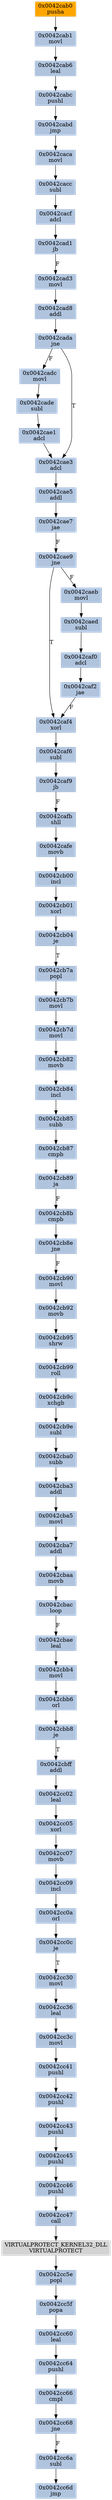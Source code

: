 strict digraph G {
	graph [bgcolor=transparent,
		name=G
	];
	node [color=lightsteelblue,
		fillcolor=lightsteelblue,
		shape=rectangle,
		style=filled
	];
	"0x0042cabd"	[label="0x0042cabd
jmp"];
	"0x0042caca"	[label="0x0042caca
movl"];
	"0x0042cabd" -> "0x0042caca"	[color="#000000"];
	"0x0042caf2"	[label="0x0042caf2
jae"];
	"0x0042caf4"	[label="0x0042caf4
xorl"];
	"0x0042caf2" -> "0x0042caf4"	[color="#000000",
		label=F];
	"0x0042cc36"	[label="0x0042cc36
leal"];
	"0x0042cc3c"	[label="0x0042cc3c
movl"];
	"0x0042cc36" -> "0x0042cc3c"	[color="#000000"];
	"0x0042cafe"	[label="0x0042cafe
movb"];
	"0x0042cb00"	[label="0x0042cb00
incl"];
	"0x0042cafe" -> "0x0042cb00"	[color="#000000"];
	"0x0042cc6d"	[label="0x0042cc6d
jmp"];
	"0x0042cbb8"	[label="0x0042cbb8
je"];
	"0x0042cbff"	[label="0x0042cbff
addl"];
	"0x0042cbb8" -> "0x0042cbff"	[color="#000000",
		label=T];
	"0x0042caf6"	[label="0x0042caf6
subl"];
	"0x0042caf9"	[label="0x0042caf9
jb"];
	"0x0042caf6" -> "0x0042caf9"	[color="#000000"];
	"0x0042cba5"	[label="0x0042cba5
movl"];
	"0x0042cba7"	[label="0x0042cba7
addl"];
	"0x0042cba5" -> "0x0042cba7"	[color="#000000"];
	"0x0042cc07"	[label="0x0042cc07
movb"];
	"0x0042cc09"	[label="0x0042cc09
incl"];
	"0x0042cc07" -> "0x0042cc09"	[color="#000000"];
	"0x0042cc46"	[label="0x0042cc46
pushl"];
	"0x0042cc47"	[label="0x0042cc47
call"];
	"0x0042cc46" -> "0x0042cc47"	[color="#000000"];
	"0x0042cbac"	[label="0x0042cbac
loop"];
	"0x0042cbae"	[label="0x0042cbae
leal"];
	"0x0042cbac" -> "0x0042cbae"	[color="#000000",
		label=F];
	VIRTUALPROTECT_KERNEL32_DLL	[color=lightgrey,
		fillcolor=lightgrey,
		label="VIRTUALPROTECT_KERNEL32_DLL
VIRTUALPROTECT"];
	"0x0042cc5e"	[label="0x0042cc5e
popl"];
	VIRTUALPROTECT_KERNEL32_DLL -> "0x0042cc5e"	[color="#000000"];
	"0x0042cafb"	[label="0x0042cafb
shll"];
	"0x0042cafb" -> "0x0042cafe"	[color="#000000"];
	"0x0042caf0"	[label="0x0042caf0
adcl"];
	"0x0042caf0" -> "0x0042caf2"	[color="#000000"];
	"0x0042cacc"	[label="0x0042cacc
subl"];
	"0x0042caca" -> "0x0042cacc"	[color="#000000"];
	"0x0042cacf"	[label="0x0042cacf
adcl"];
	"0x0042cad1"	[label="0x0042cad1
jb"];
	"0x0042cacf" -> "0x0042cad1"	[color="#000000"];
	"0x0042cb7d"	[label="0x0042cb7d
movl"];
	"0x0042cb82"	[label="0x0042cb82
movb"];
	"0x0042cb7d" -> "0x0042cb82"	[color="#000000"];
	"0x0042cb90"	[label="0x0042cb90
movl"];
	"0x0042cb92"	[label="0x0042cb92
movb"];
	"0x0042cb90" -> "0x0042cb92"	[color="#000000"];
	"0x0042cadc"	[label="0x0042cadc
movl"];
	"0x0042cade"	[label="0x0042cade
subl"];
	"0x0042cadc" -> "0x0042cade"	[color="#000000"];
	"0x0042cb87"	[label="0x0042cb87
cmpb"];
	"0x0042cb89"	[label="0x0042cb89
ja"];
	"0x0042cb87" -> "0x0042cb89"	[color="#000000"];
	"0x0042cb01"	[label="0x0042cb01
xorl"];
	"0x0042cb04"	[label="0x0042cb04
je"];
	"0x0042cb01" -> "0x0042cb04"	[color="#000000"];
	"0x0042cc45"	[label="0x0042cc45
pushl"];
	"0x0042cc45" -> "0x0042cc46"	[color="#000000"];
	"0x0042cae7"	[label="0x0042cae7
jae"];
	"0x0042cae9"	[label="0x0042cae9
jne"];
	"0x0042cae7" -> "0x0042cae9"	[color="#000000",
		label=F];
	"0x0042cb8e"	[label="0x0042cb8e
jne"];
	"0x0042cb8e" -> "0x0042cb90"	[color="#000000",
		label=F];
	"0x0042cacc" -> "0x0042cacf"	[color="#000000"];
	"0x0042cc5f"	[label="0x0042cc5f
popa"];
	"0x0042cc5e" -> "0x0042cc5f"	[color="#000000"];
	"0x0042cad3"	[label="0x0042cad3
movl"];
	"0x0042cad1" -> "0x0042cad3"	[color="#000000",
		label=F];
	"0x0042caeb"	[label="0x0042caeb
movl"];
	"0x0042caed"	[label="0x0042caed
subl"];
	"0x0042caeb" -> "0x0042caed"	[color="#000000"];
	"0x0042cc30"	[label="0x0042cc30
movl"];
	"0x0042cc30" -> "0x0042cc36"	[color="#000000"];
	"0x0042cba0"	[label="0x0042cba0
subb"];
	"0x0042cba3"	[label="0x0042cba3
addl"];
	"0x0042cba0" -> "0x0042cba3"	[color="#000000"];
	"0x0042cc0a"	[label="0x0042cc0a
orl"];
	"0x0042cc09" -> "0x0042cc0a"	[color="#000000"];
	"0x0042cc64"	[label="0x0042cc64
pushl"];
	"0x0042cc66"	[label="0x0042cc66
cmpl"];
	"0x0042cc64" -> "0x0042cc66"	[color="#000000"];
	"0x0042cab6"	[label="0x0042cab6
leal"];
	"0x0042cabc"	[label="0x0042cabc
pushl"];
	"0x0042cab6" -> "0x0042cabc"	[color="#000000"];
	"0x0042cc05"	[label="0x0042cc05
xorl"];
	"0x0042cc05" -> "0x0042cc07"	[color="#000000"];
	"0x0042cae5"	[label="0x0042cae5
addl"];
	"0x0042cae5" -> "0x0042cae7"	[color="#000000"];
	"0x0042cae1"	[label="0x0042cae1
adcl"];
	"0x0042cade" -> "0x0042cae1"	[color="#000000"];
	"0x0042cad8"	[label="0x0042cad8
addl"];
	"0x0042cad3" -> "0x0042cad8"	[color="#000000"];
	"0x0042cb84"	[label="0x0042cb84
incl"];
	"0x0042cb82" -> "0x0042cb84"	[color="#000000"];
	"0x0042caf4" -> "0x0042caf6"	[color="#000000"];
	"0x0042cba3" -> "0x0042cba5"	[color="#000000"];
	"0x0042cb7b"	[label="0x0042cb7b
movl"];
	"0x0042cb7b" -> "0x0042cb7d"	[color="#000000"];
	"0x0042cb7a"	[label="0x0042cb7a
popl"];
	"0x0042cb7a" -> "0x0042cb7b"	[color="#000000"];
	"0x0042cb9e"	[label="0x0042cb9e
subl"];
	"0x0042cb9e" -> "0x0042cba0"	[color="#000000"];
	"0x0042cada"	[label="0x0042cada
jne"];
	"0x0042cada" -> "0x0042cadc"	[color="#000000",
		label=F];
	"0x0042cae3"	[label="0x0042cae3
adcl"];
	"0x0042cada" -> "0x0042cae3"	[color="#000000",
		label=T];
	"0x0042cab0"	[color=lightgrey,
		fillcolor=orange,
		label="0x0042cab0
pusha"];
	"0x0042cab1"	[label="0x0042cab1
movl"];
	"0x0042cab0" -> "0x0042cab1"	[color="#000000"];
	"0x0042cc47" -> VIRTUALPROTECT_KERNEL32_DLL	[color="#000000"];
	"0x0042cc6a"	[label="0x0042cc6a
subl"];
	"0x0042cc6a" -> "0x0042cc6d"	[color="#000000"];
	"0x0042cc02"	[label="0x0042cc02
leal"];
	"0x0042cc02" -> "0x0042cc05"	[color="#000000"];
	"0x0042cabc" -> "0x0042cabd"	[color="#000000"];
	"0x0042cbaa"	[label="0x0042cbaa
movb"];
	"0x0042cbaa" -> "0x0042cbac"	[color="#000000"];
	"0x0042cbb4"	[label="0x0042cbb4
movl"];
	"0x0042cbae" -> "0x0042cbb4"	[color="#000000"];
	"0x0042caf9" -> "0x0042cafb"	[color="#000000",
		label=F];
	"0x0042cb85"	[label="0x0042cb85
subb"];
	"0x0042cb85" -> "0x0042cb87"	[color="#000000"];
	"0x0042cc68"	[label="0x0042cc68
jne"];
	"0x0042cc66" -> "0x0042cc68"	[color="#000000"];
	"0x0042cc68" -> "0x0042cc6a"	[color="#000000",
		label=F];
	"0x0042cad8" -> "0x0042cada"	[color="#000000"];
	"0x0042cbb6"	[label="0x0042cbb6
orl"];
	"0x0042cbb4" -> "0x0042cbb6"	[color="#000000"];
	"0x0042cc42"	[label="0x0042cc42
pushl"];
	"0x0042cc43"	[label="0x0042cc43
pushl"];
	"0x0042cc42" -> "0x0042cc43"	[color="#000000"];
	"0x0042cb95"	[label="0x0042cb95
shrw"];
	"0x0042cb92" -> "0x0042cb95"	[color="#000000"];
	"0x0042cb8b"	[label="0x0042cb8b
cmpb"];
	"0x0042cb89" -> "0x0042cb8b"	[color="#000000",
		label=F];
	"0x0042cb8b" -> "0x0042cb8e"	[color="#000000"];
	"0x0042caed" -> "0x0042caf0"	[color="#000000"];
	"0x0042cba7" -> "0x0042cbaa"	[color="#000000"];
	"0x0042cbff" -> "0x0042cc02"	[color="#000000"];
	"0x0042cae1" -> "0x0042cae3"	[color="#000000"];
	"0x0042cae3" -> "0x0042cae5"	[color="#000000"];
	"0x0042cb99"	[label="0x0042cb99
roll"];
	"0x0042cb9c"	[label="0x0042cb9c
xchgb"];
	"0x0042cb99" -> "0x0042cb9c"	[color="#000000"];
	"0x0042cc41"	[label="0x0042cc41
pushl"];
	"0x0042cc41" -> "0x0042cc42"	[color="#000000"];
	"0x0042cbb6" -> "0x0042cbb8"	[color="#000000"];
	"0x0042cb84" -> "0x0042cb85"	[color="#000000"];
	"0x0042cc3c" -> "0x0042cc41"	[color="#000000"];
	"0x0042cc43" -> "0x0042cc45"	[color="#000000"];
	"0x0042cc0c"	[label="0x0042cc0c
je"];
	"0x0042cc0c" -> "0x0042cc30"	[color="#000000",
		label=T];
	"0x0042cb00" -> "0x0042cb01"	[color="#000000"];
	"0x0042cc60"	[label="0x0042cc60
leal"];
	"0x0042cc60" -> "0x0042cc64"	[color="#000000"];
	"0x0042cb9c" -> "0x0042cb9e"	[color="#000000"];
	"0x0042cab1" -> "0x0042cab6"	[color="#000000"];
	"0x0042cb95" -> "0x0042cb99"	[color="#000000"];
	"0x0042cc5f" -> "0x0042cc60"	[color="#000000"];
	"0x0042cb04" -> "0x0042cb7a"	[color="#000000",
		label=T];
	"0x0042cae9" -> "0x0042caeb"	[color="#000000",
		label=F];
	"0x0042cae9" -> "0x0042caf4"	[color="#000000",
		label=T];
	"0x0042cc0a" -> "0x0042cc0c"	[color="#000000"];
}
